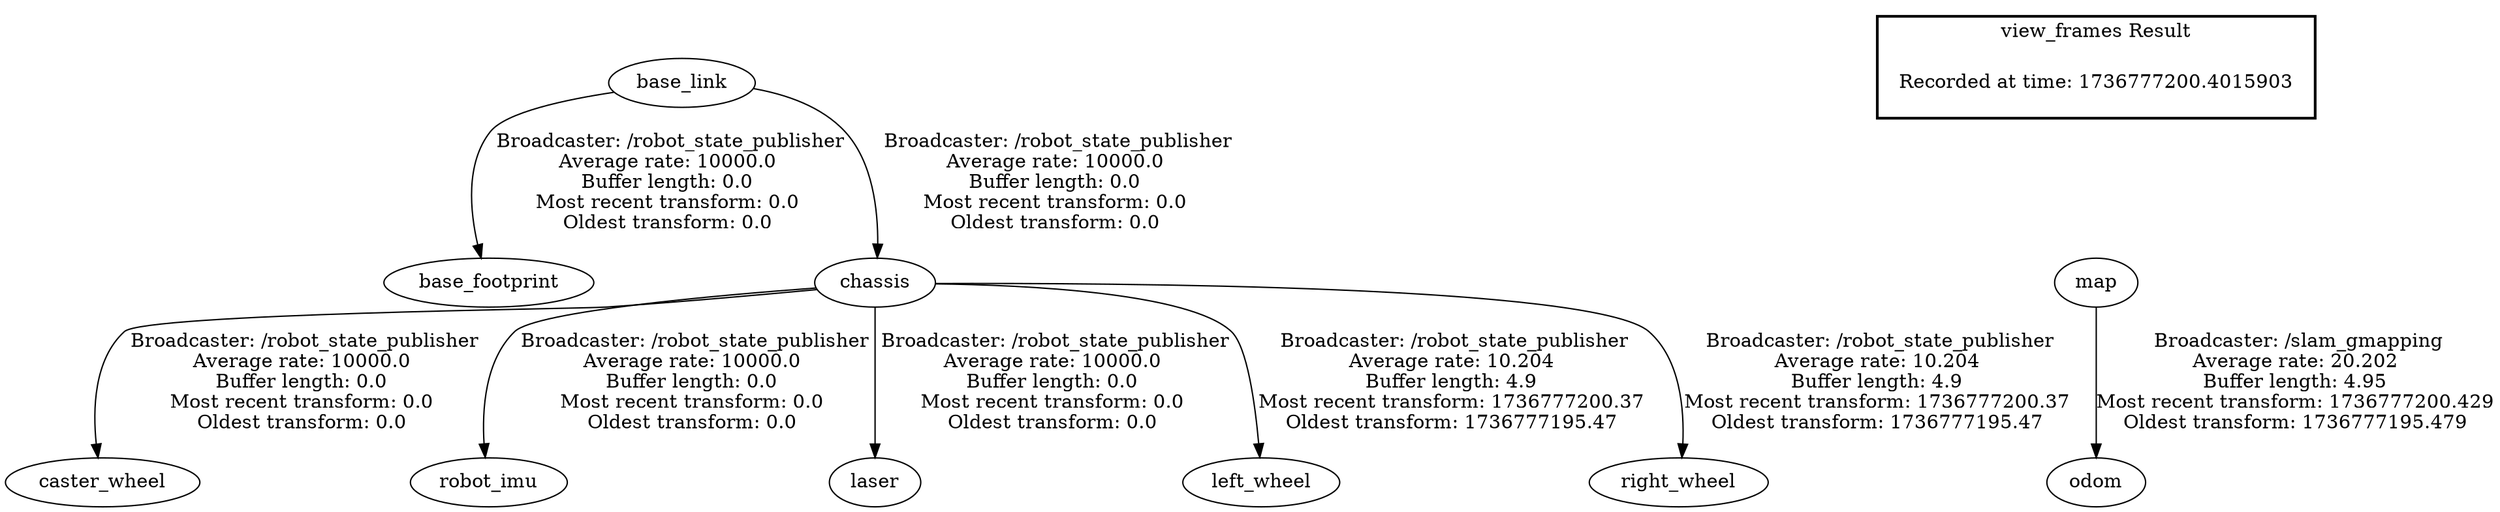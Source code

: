 digraph G {
"base_link" -> "base_footprint"[label=" Broadcaster: /robot_state_publisher\nAverage rate: 10000.0\nBuffer length: 0.0\nMost recent transform: 0.0\nOldest transform: 0.0\n"];
"chassis" -> "caster_wheel"[label=" Broadcaster: /robot_state_publisher\nAverage rate: 10000.0\nBuffer length: 0.0\nMost recent transform: 0.0\nOldest transform: 0.0\n"];
"base_link" -> "chassis"[label=" Broadcaster: /robot_state_publisher\nAverage rate: 10000.0\nBuffer length: 0.0\nMost recent transform: 0.0\nOldest transform: 0.0\n"];
"chassis" -> "robot_imu"[label=" Broadcaster: /robot_state_publisher\nAverage rate: 10000.0\nBuffer length: 0.0\nMost recent transform: 0.0\nOldest transform: 0.0\n"];
"chassis" -> "laser"[label=" Broadcaster: /robot_state_publisher\nAverage rate: 10000.0\nBuffer length: 0.0\nMost recent transform: 0.0\nOldest transform: 0.0\n"];
"map" -> "odom"[label=" Broadcaster: /slam_gmapping\nAverage rate: 20.202\nBuffer length: 4.95\nMost recent transform: 1736777200.429\nOldest transform: 1736777195.479\n"];
"chassis" -> "left_wheel"[label=" Broadcaster: /robot_state_publisher\nAverage rate: 10.204\nBuffer length: 4.9\nMost recent transform: 1736777200.37\nOldest transform: 1736777195.47\n"];
"chassis" -> "right_wheel"[label=" Broadcaster: /robot_state_publisher\nAverage rate: 10.204\nBuffer length: 4.9\nMost recent transform: 1736777200.37\nOldest transform: 1736777195.47\n"];
edge [style=invis];
 subgraph cluster_legend { style=bold; color=black; label ="view_frames Result";
"Recorded at time: 1736777200.4015903"[ shape=plaintext ] ;
}->"map";
}